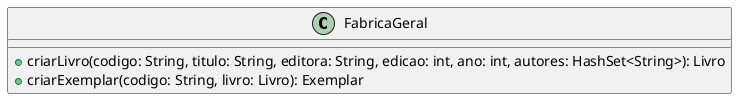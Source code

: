 @startuml

class FabricaGeral {
    +criarLivro(codigo: String, titulo: String, editora: String, edicao: int, ano: int, autores: HashSet<String>): Livro
    +criarExemplar(codigo: String, livro: Livro): Exemplar
}

@enduml